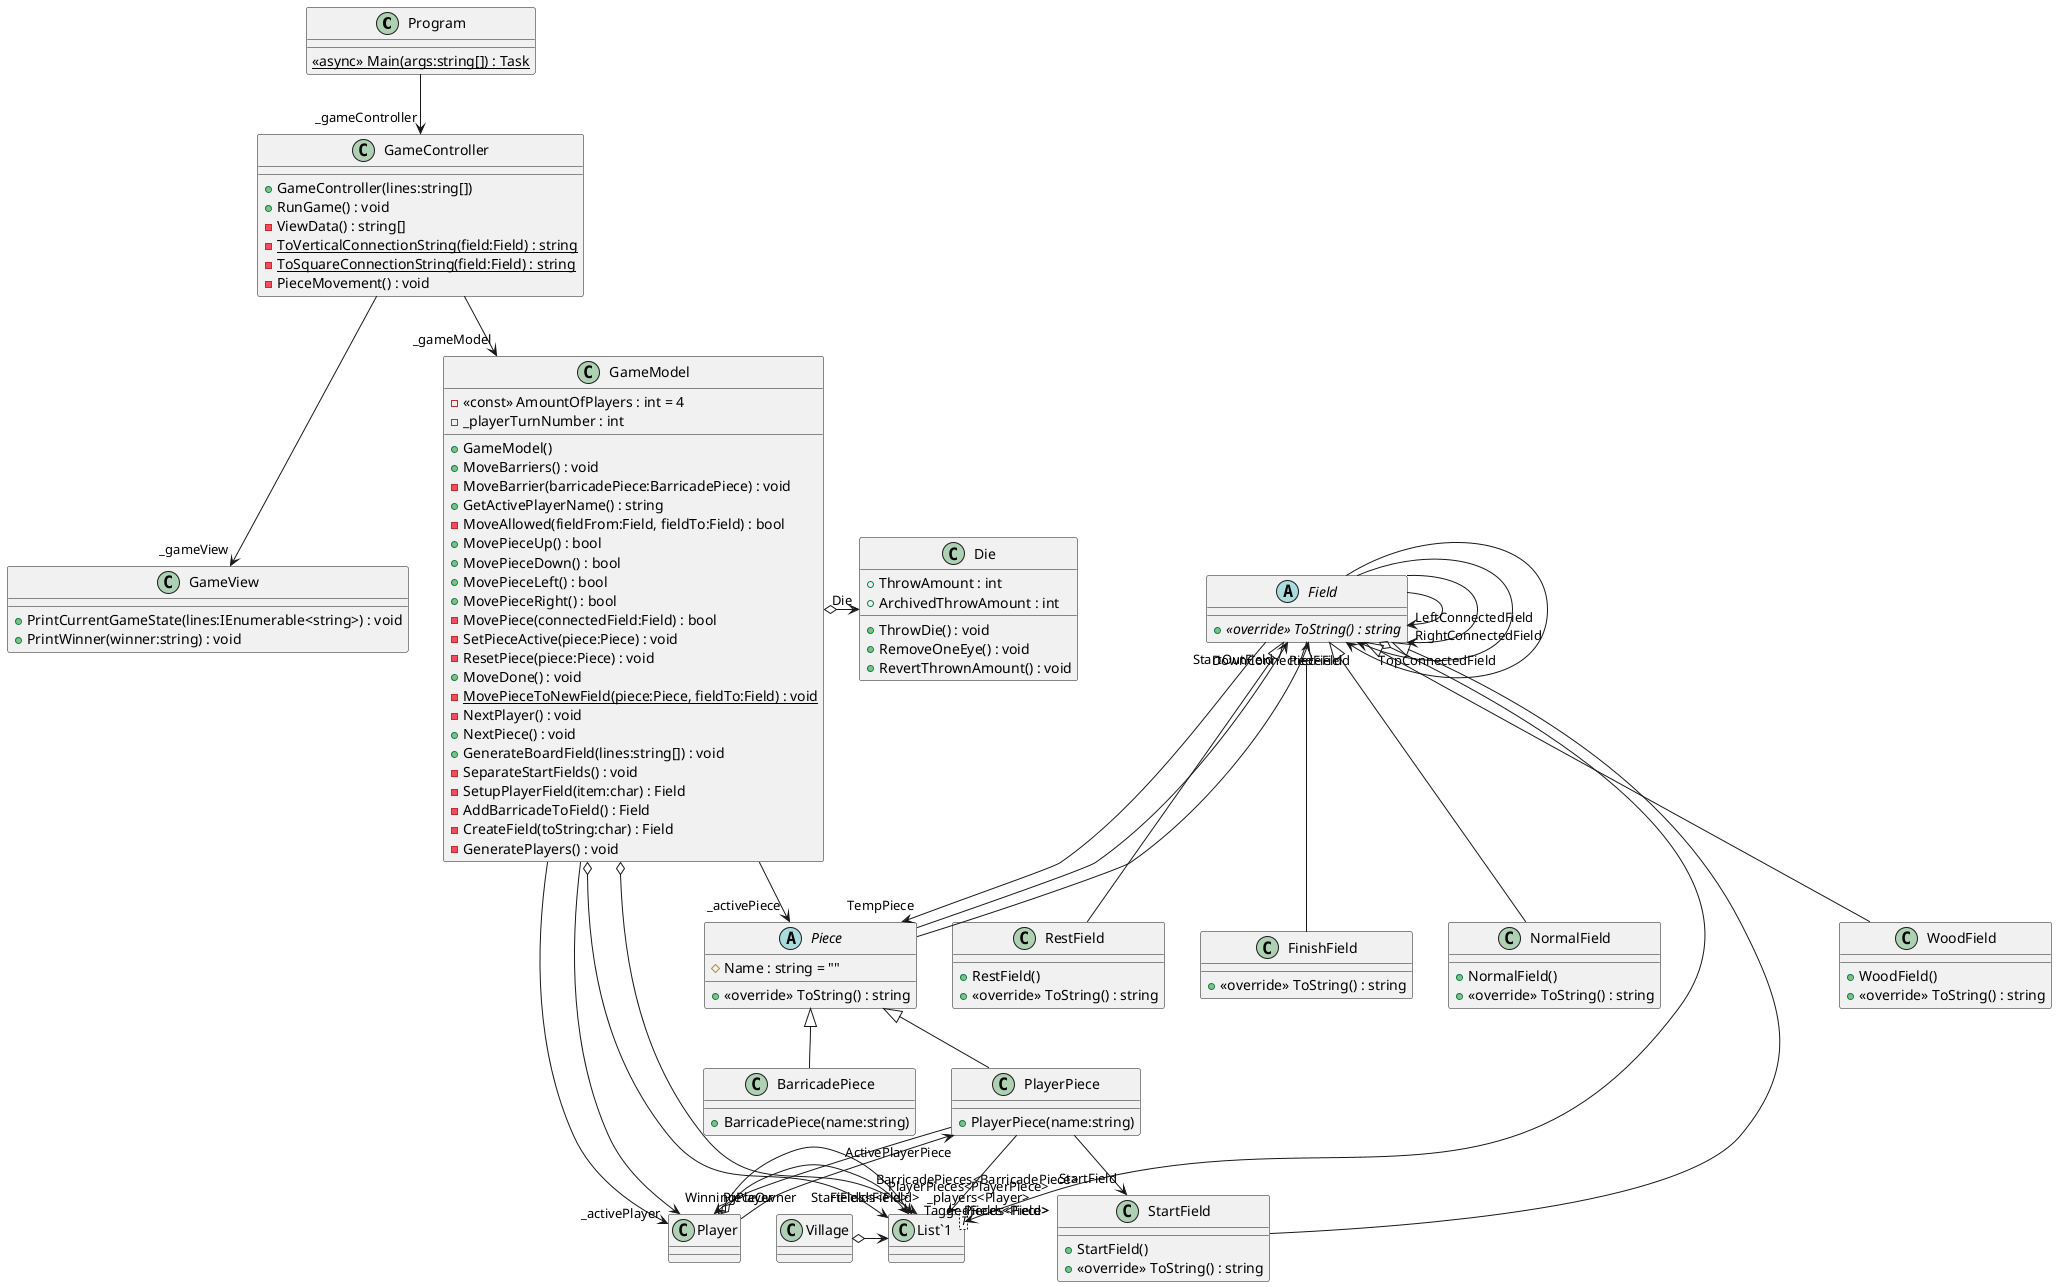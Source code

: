 @startuml
class Program {
    {static} <<async>> Main(args:string[]) : Task
}
Program --> "_gameController" GameController
abstract class Piece {
    # Name : string = ""
    + <<override>> ToString() : string
}
Piece --> "PieceField" Field
Piece --> "StartOutField" Field
class WoodField {
    + WoodField()
    + <<override>> ToString() : string
}
Field <|-- WoodField
class Village {
}
class "List`1"<T> {
}
Village o-> "Fields<Field>" "List`1"
abstract class Field {
    + {abstract} <<override>> ToString() : string
}
class "List`1"<T> {
}
Field o-> "Pieces<Piece>" "List`1"
Field --> "TempPiece" Piece
Field --> "LeftConnectedField" Field
Field --> "RightConnectedField" Field
Field --> "TopConnectedField" Field
Field --> "DownConnectedField" Field
class Player {
}
class "List`1"<T> {
}
Player o-> "StartFields<Field>" "List`1"
Player o-> "PlayerPieces<PlayerPiece>" "List`1"
Player --> "ActivePlayerPiece" PlayerPiece
class Die {
    + ThrowAmount : int
    + ArchivedThrowAmount : int
    + ThrowDie() : void
    + RemoveOneEye() : void
    + RevertThrownAmount() : void
}
class GameModel {
    - <<const>> AmountOfPlayers : int = 4
    - _playerTurnNumber : int
    + GameModel()
    + MoveBarriers() : void
    - MoveBarrier(barricadePiece:BarricadePiece) : void
    + GetActivePlayerName() : string
    - MoveAllowed(fieldFrom:Field, fieldTo:Field) : bool
    + MovePieceUp() : bool
    + MovePieceDown() : bool
    + MovePieceLeft() : bool
    + MovePieceRight() : bool
    - MovePiece(connectedField:Field) : bool
    - SetPieceActive(piece:Piece) : void
    - ResetPiece(piece:Piece) : void
    + MoveDone() : void
    - {static} MovePieceToNewField(piece:Piece, fieldTo:Field) : void
    - NextPlayer() : void
    + NextPiece() : void
    + GenerateBoardField(lines:string[]) : void
    - SeparateStartFields() : void
    - SetupPlayerField(item:char) : Field
    - AddBarricadeToField() : Field
    - CreateField(toString:char) : Field
    - GeneratePlayers() : void
}
class "List`1"<T> {
}
GameModel o-> "BarricadePieces<BarricadePiece>" "List`1"
GameModel o-> "_players<Player>" "List`1"
GameModel --> "_activePiece" Piece
GameModel --> "_activePlayer" Player
GameModel --> "WinningPlayer" Player
GameModel o-> "Die" Die
class StartField {
    + StartField()
    + <<override>> ToString() : string
}
Field <|-- StartField
class RestField {
    + RestField()
    + <<override>> ToString() : string
}
Field <|-- RestField
class PlayerPiece {
    + PlayerPiece(name:string)
}
class "List`1"<T> {
}
Piece <|-- PlayerPiece
PlayerPiece --> "StartField" StartField
PlayerPiece --> "PieceOwner" Player
PlayerPiece --> "TaggedFields<Field>" "List`1"
class BarricadePiece {
    + BarricadePiece(name:string)
}
Piece <|-- BarricadePiece
class FinishField {
    + <<override>> ToString() : string
}
Field <|-- FinishField
class NormalField {
    + NormalField()
    + <<override>> ToString() : string
}
Field <|-- NormalField
class GameView {
    + PrintCurrentGameState(lines:IEnumerable<string>) : void
    + PrintWinner(winner:string) : void
}
class GameController {
    + GameController(lines:string[])
    + RunGame() : void
    - ViewData() : string[]
    - {static} ToVerticalConnectionString(field:Field) : string
    - {static} ToSquareConnectionString(field:Field) : string
    - PieceMovement() : void
}
GameController --> "_gameView" GameView
GameController --> "_gameModel" GameModel
@enduml
